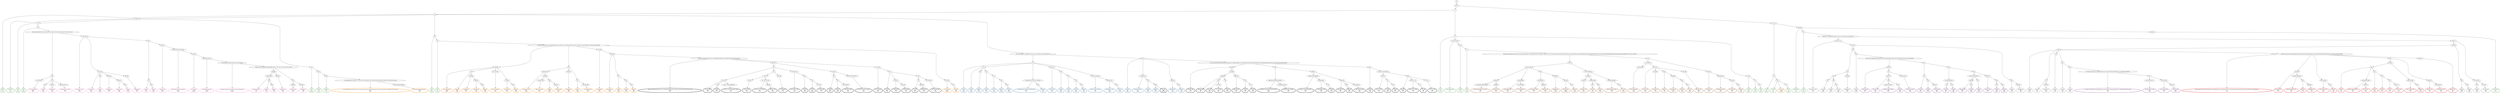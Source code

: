 digraph T {
	{
		rank=same
		499 [penwidth=3,colorscheme=set19,color=3,label="5;9_P\nP\n1.7%"]
		497 [penwidth=3,colorscheme=set19,color=3,label="17;25;32_P\nP\n2.2%"]
		495 [penwidth=3,colorscheme=set19,color=3,label="37_P\nP\n3.3%"]
		493 [penwidth=3,colorscheme=set19,color=3,label="45_P\nP\n6.5%"]
		491 [penwidth=3,colorscheme=set19,color=3,label="44_P\nP\n0.82%"]
		489 [penwidth=3,colorscheme=set19,color=3,label="48;52_P\nP\n1.4%"]
		487 [penwidth=3,colorscheme=set19,color=3,label="56;60_P\nP\n5.1%"]
		485 [penwidth=3,colorscheme=set19,color=3,label="24_P\nP\n3.8%"]
		483 [penwidth=3,colorscheme=set19,color=3,label="29_P\nP\n7.1%"]
		481 [penwidth=3,colorscheme=set19,color=3,label="8_P\nP\n4.7%"]
		479 [penwidth=3,colorscheme=set19,color=3,label="10;12;16;23;28_P\nP\n2%"]
		477 [penwidth=3,colorscheme=set19,color=3,label="31;34_P\nP\n3.7%"]
		475 [penwidth=3,colorscheme=set19,color=3,label="43_P\nP\n5.3%"]
		473 [penwidth=3,colorscheme=set19,color=3,label="15;18_P\nP\n6.8%"]
		471 [penwidth=3,colorscheme=set19,color=3,label="22_P\nP\n3.7%"]
		469 [penwidth=3,colorscheme=set19,color=3,label="35_P\nP\n10%"]
		466 [penwidth=3,colorscheme=set19,color=3,label="14_P\nP\n8.3%"]
		464 [penwidth=3,colorscheme=set19,color=3,label="21;27_P\nP\n5%"]
		462 [penwidth=3,colorscheme=set19,color=3,label="47_P\nP\n5.6%"]
		460 [penwidth=3,colorscheme=set19,color=3,label="20;26;30_P\nP\n1.7%"]
		458 [penwidth=3,colorscheme=set19,color=3,label="33_P\nP\n5.7%"]
		456 [penwidth=3,colorscheme=set19,color=3,label="39;42;46_P\nP\n5.2%"]
		453 [penwidth=3,colorscheme=set19,color=2,label="174_M1\nM1\n3.5%"]
		451 [penwidth=3,colorscheme=set19,color=2,label="179_M1\nM1\n4.3%"]
		449 [penwidth=3,colorscheme=set19,color=2,label="189_M1\nM1\n5.1%"]
		447 [penwidth=3,colorscheme=set19,color=2,label="233_M1\nM1\n7.5%"]
		445 [penwidth=3,colorscheme=set19,color=2,label="272_M1\nM1\n1.6%"]
		443 [penwidth=3,colorscheme=set19,color=2,label="281_M1\nM1\n0.47%"]
		441 [penwidth=3,colorscheme=set19,color=2,label="293_M1\nM1\n14%"]
		439 [penwidth=3,colorscheme=set19,color=2,label="184;188;196;210;232;247;280;292_M1\nM1\n2.2%"]
		437 [penwidth=3,colorscheme=set19,color=2,label="304_M1\nM1\n6%"]
		435 [penwidth=3,colorscheme=set19,color=2,label="204;221_M1\nM1\n2.5%"]
		433 [penwidth=3,colorscheme=set19,color=2,label="246_M1\nM1\n4.8%"]
		431 [penwidth=3,colorscheme=set19,color=2,label="271_M1\nM1\n3.3%"]
		429 [penwidth=3,colorscheme=set19,color=2,label="291_M1\nM1\n4.5%"]
		427 [penwidth=3,colorscheme=set19,color=2,label="319_M1\nM1\n7.5%"]
		425 [penwidth=3,colorscheme=set19,color=2,label="220;231;245;270_M1\nM1\n2.3%"]
		423 [penwidth=3,colorscheme=set19,color=2,label="290;303;311_M1\nM1\n0.96%"]
		421 [penwidth=3,colorscheme=set19,color=2,label="318_M1\nM1\n5.7%"]
		419 [penwidth=3,colorscheme=set19,color=2,label="178_M1\nM1\n3.9%"]
		417 [penwidth=3,colorscheme=set19,color=2,label="203;209;219_M1\nM1\n0.16%"]
		415 [penwidth=3,colorscheme=set19,color=2,label="278_M1\nM1\n1.4%"]
		413 [penwidth=3,colorscheme=set19,color=2,label="288_M1\nM1\n7.5%"]
		411 [penwidth=3,colorscheme=set19,color=2,label="208;218_M1\nM1\n5.5%"]
		409 [penwidth=3,colorscheme=set19,color=2,label="258_M1\nM1\n5.3%"]
		405 [penwidth=3,colorscheme=set19,color=8,label="212;236;262_M2\nM2\n6.8%"]
		402 [penwidth=3,colorscheme=set19,color=8,label="235_M2\nM2\n10%"]
		400 [penwidth=3,colorscheme=set19,color=8,label="249;261_M2\nM2\n7.8%"]
		398 [penwidth=3,colorscheme=set19,color=8,label="260;282;297;314_M2\nM2\n7.2%"]
		396 [penwidth=3,colorscheme=set19,color=8,label="197;205;211_M2\nM2\n6.5%"]
		394 [penwidth=3,colorscheme=set19,color=8,label="222;234_M2\nM2\n3.6%"]
		392 [penwidth=3,colorscheme=set19,color=8,label="248_M2\nM2\n6.3%"]
		390 [penwidth=3,colorscheme=set19,color=8,label="259;296_M2\nM2\n2%"]
		388 [penwidth=3,colorscheme=set19,color=8,label="306;313_M2\nM2\n2.8%"]
		386 [penwidth=3,colorscheme=set19,color=8,label="324_M2\nM2\n5.5%"]
		384 [penwidth=3,colorscheme=set19,color=8,label="295;305_M2\nM2\n5.7%"]
		381 [penwidth=3,colorscheme=set19,color=8,label="312_M2\nM2\n1.2%"]
		379 [penwidth=3,colorscheme=set19,color=8,label="320_M2\nM2\n5.2%"]
		377 [penwidth=3,colorscheme=set19,color=8,label="342;353_M2\nM2\n0.71%"]
		375 [penwidth=3,colorscheme=set19,color=8,label="362;379;397;410;414;418_M2\nM2\n0.52%"]
		373 [penwidth=3,colorscheme=set19,color=8,label="431;435_M2\nM2\n0.079%"]
		371 [penwidth=3,colorscheme=set19,color=8,label="455;466;472;481_M2\nM2\n0.037%"]
		369 [penwidth=3,colorscheme=set19,color=8,label="487;491;509;526;534;553;563;575;581;586;590_M2\nM2\n0.034%"]
		365 [penwidth=3,colorscheme=set19,color=8,label="816;827;833_M2\nM2\n2.7%"]
		363 [penwidth=3,colorscheme=set19,color=8,label="843_M2\nM2\n1.1%"]
		361 [penwidth=3,colorscheme=set19,color=8,label="848_M2\nM2\n7.5%"]
		359 [penwidth=3,colorscheme=set19,color=8,label="826;842_M2\nM2\n5.4%"]
		356 [penwidth=3,colorscheme=set19,color=8,label="825;832_M2\nM2\n6.1%"]
		354 [penwidth=3,colorscheme=set19,color=8,label="841;863_M2\nM2\n5.2%"]
		351 [penwidth=3,colorscheme=set19,color=9,label="162;167;172_M3\nM3\n3.3%"]
		345 [penwidth=3,colorscheme=set19,color=9,label="241_M3\nM3\n6.4%"]
		343 [penwidth=3,colorscheme=set19,color=9,label="256_M3\nM3\n1.5%"]
		341 [penwidth=3,colorscheme=set19,color=9,label="267_M3\nM3\n8.8%"]
		339 [penwidth=3,colorscheme=set19,color=9,label="266;299_M3\nM3\n5.1%"]
		337 [penwidth=3,colorscheme=set19,color=9,label="255_M3\nM3\n5.6%"]
		335 [penwidth=3,colorscheme=set19,color=9,label="254_M3\nM3\n3.1%"]
		333 [penwidth=3,colorscheme=set19,color=9,label="264;284_M3\nM3\n7.8%"]
		329 [penwidth=3,colorscheme=set19,color=9,label="199_M3\nM3\n7.4%"]
		327 [penwidth=3,colorscheme=set19,color=9,label="214_M3\nM3\n3%"]
		325 [penwidth=3,colorscheme=set19,color=9,label="240;253_M3\nM3\n5.5%"]
		323 [penwidth=3,colorscheme=set19,color=9,label="225_M3\nM3\n7.1%"]
		321 [penwidth=3,colorscheme=set19,color=9,label="251_M3\nM3\n4%"]
		319 [penwidth=3,colorscheme=set19,color=9,label="263_M3\nM3\n7.6%"]
		317 [penwidth=3,colorscheme=set19,color=9,label="206_M3\nM3\n2.8%"]
		315 [penwidth=3,colorscheme=set19,color=9,label="238_M3\nM3\n5.6%"]
		312 [penwidth=3,colorscheme=set19,color=9,label="224_M3\nM3\n7.9%"]
		310 [penwidth=3,colorscheme=set19,color=9,label="237;250_M3\nM3\n7.6%"]
		304 [penwidth=3,colorscheme=set19,color=7,label="847;855;862;869;875;878_M4\nM4\n5.1%"]
		302 [penwidth=3,colorscheme=set19,color=7,label="854;861_M4\nM4\n6.1%"]
		300 [penwidth=3,colorscheme=set19,color=7,label="819;840;860_M4\nM4\n1.4%"]
		298 [penwidth=3,colorscheme=set19,color=7,label="877;879;880_M4\nM4\n5.3%"]
		295 [penwidth=3,colorscheme=set19,color=7,label="831;839;853_M4\nM4\n1.3%"]
		293 [penwidth=3,colorscheme=set19,color=7,label="868;874_M4\nM4\n5.9%"]
		291 [penwidth=3,colorscheme=set19,color=7,label="838;846_M4\nM4\n0.35%"]
		289 [penwidth=3,colorscheme=set19,color=7,label="852;859_M4\nM4\n0.088%"]
		287 [penwidth=3,colorscheme=set19,color=7,label="867_M4\nM4\n6.2%"]
		283 [penwidth=3,colorscheme=set19,color=7,label="830;837_M4\nM4\n5.6%"]
		280 [penwidth=3,colorscheme=set19,color=7,label="873_M4\nM4\n7.1%"]
		278 [penwidth=3,colorscheme=set19,color=7,label="876_M4\nM4\n5.5%"]
		276 [penwidth=3,colorscheme=set19,color=7,label="829;835;850;858_M4\nM4\n2.2%"]
		274 [penwidth=3,colorscheme=set19,color=7,label="872_M4\nM4\n5.4%"]
		270 [penwidth=3,colorscheme=set19,color=7,label="797;812;828_M4\nM4\n5.8%"]
		268 [penwidth=3,colorscheme=set19,color=7,label="811;817_M4\nM4\n2.4%"]
		266 [penwidth=3,colorscheme=set19,color=7,label="822;845_M4\nM4\n7.1%"]
		264 [penwidth=3,colorscheme=set19,color=7,label="834_M4\nM4\n2%"]
		262 [penwidth=3,colorscheme=set19,color=7,label="844;849_M4\nM4\n0.12%"]
		260 [penwidth=3,colorscheme=set19,color=7,label="865_M4\nM4\n1.6%"]
		258 [penwidth=3,colorscheme=set19,color=7,label="871_M4\nM4\n6.4%"]
		256 [penwidth=3,colorscheme=set19,color=7,label="857;864_M4\nM4\n5.8%"]
		254 [penwidth=3,colorscheme=set19,color=7,label="780;791_M4\nM4\n1.1%"]
		252 [penwidth=3,colorscheme=set19,color=7,label="796;803;810_M4\nM4\n2.4%"]
		250 [penwidth=3,colorscheme=set19,color=7,label="821;856_M4\nM4\n1.4%"]
		248 [penwidth=3,colorscheme=set19,color=7,label="870_M4\nM4\n6.4%"]
		246 [penwidth=3,colorscheme=set19,color=5,label="72;75;80;85;96;101;104;108;117;122;126;131;136;148;152;155;159;164;168;176;194;201;228;242;276;286;316;329;332_M5\nM5\n3.8%"]
		244 [penwidth=3,colorscheme=set19,color=5,label="352;359;369;386;396_M5\nM5\n5.5%"]
		241 [penwidth=3,colorscheme=set19,color=5,label="321;328;340_M5\nM5\n0.82%"]
		239 [penwidth=3,colorscheme=set19,color=5,label="345_M5\nM5\n2.4%"]
		237 [penwidth=3,colorscheme=set19,color=5,label="358;368_M5\nM5\n3%"]
		235 [penwidth=3,colorscheme=set19,color=5,label="395;401_M5\nM5\n2.6%"]
		233 [penwidth=3,colorscheme=set19,color=5,label="408_M5\nM5\n6.9%"]
		231 [penwidth=3,colorscheme=set19,color=5,label="367;377;394_M5\nM5\n5.1%"]
		229 [penwidth=3,colorscheme=set19,color=5,label="376;385_M5\nM5\n5.1%"]
		227 [penwidth=3,colorscheme=set19,color=5,label="400_M5\nM5\n6.5%"]
		224 [penwidth=3,colorscheme=set19,color=5,label="339;344;351_M5\nM5\n0.91%"]
		221 [penwidth=3,colorscheme=set19,color=5,label="393;407;416_M5\nM5\n7.3%"]
		219 [penwidth=3,colorscheme=set19,color=5,label="399_M5\nM5\n4.3%"]
		217 [penwidth=3,colorscheme=set19,color=5,label="406;413_M5\nM5\n5.5%"]
		215 [penwidth=3,colorscheme=set19,color=5,label="350;365_M5\nM5\n5.9%"]
		213 [penwidth=3,colorscheme=set19,color=5,label="357_M5\nM5\n3.6%"]
		211 [penwidth=3,colorscheme=set19,color=5,label="375;392;398_M5\nM5\n5.1%"]
		209 [penwidth=3,colorscheme=set19,color=5,label="331;338_M5\nM5\n3.1%"]
		207 [penwidth=3,colorscheme=set19,color=5,label="356;364_M5\nM5\n2.8%"]
		205 [penwidth=3,colorscheme=set19,color=5,label="374_M5\nM5\n2.4%"]
		203 [penwidth=3,colorscheme=set19,color=5,label="383_M5\nM5\n0.75%"]
		201 [penwidth=3,colorscheme=set19,color=5,label="391_M5\nM5\n6.6%"]
		199 [penwidth=3,colorscheme=set19,color=5,label="337;355_M5\nM5\n0.48%"]
		197 [penwidth=3,colorscheme=set19,color=5,label="373_M5\nM5\n9.3%"]
		196 [penwidth=3,colorscheme=set19,color=5,label="21;27_M5\nM5\n0.055%"]
		193 [penwidth=3,colorscheme=set19,color=4,label="503;512_M6\nM6\n4.7%"]
		190 [penwidth=3,colorscheme=set19,color=4,label="523;531_M6\nM6\n1.4%"]
		187 [penwidth=3,colorscheme=set19,color=4,label="550;561;568;574_M6\nM6\n8.3%"]
		185 [penwidth=3,colorscheme=set19,color=4,label="567_M6\nM6\n5.5%"]
		183 [penwidth=3,colorscheme=set19,color=4,label="530;537;543_M6\nM6\n6.2%"]
		180 [penwidth=3,colorscheme=set19,color=4,label="511_M6\nM6\n4.3%"]
		178 [penwidth=3,colorscheme=set19,color=4,label="529_M6\nM6\n4.9%"]
		176 [penwidth=3,colorscheme=set19,color=4,label="560;573_M6\nM6\n6.8%"]
		172 [penwidth=3,colorscheme=set19,color=4,label="572_M6\nM6\n6%"]
		170 [penwidth=3,colorscheme=set19,color=4,label="578_M6\nM6\n6.8%"]
		166 [penwidth=3,colorscheme=set19,color=4,label="584;588_M6\nM6\n2.2%"]
		164 [penwidth=3,colorscheme=set19,color=4,label="591_M6\nM6\n6.8%"]
		162 [penwidth=3,colorscheme=set19,color=4,label="587_M6\nM6\n6.2%"]
		160 [penwidth=3,colorscheme=set19,color=4,label="548;557_M6\nM6\n2.2%"]
		157 [penwidth=3,colorscheme=set19,color=4,label="576_M6\nM6\n5.8%"]
		155 [penwidth=3,colorscheme=set19,color=4,label="583_M6\nM6\n5.8%"]
		153 [penwidth=3,colorscheme=set19,color=4,label="273;283;315;330;335;347;380;389;404;411;415;419;427;436;444;450;462;477;482;488;492;498;502_M6\nM6\n4%"]
		150 [penwidth=3,colorscheme=set19,color=4,label="515;541;556;571_M6\nM6\n5.3%"]
		148 [penwidth=3,colorscheme=set19,color=4,label="521;535;540_M6\nM6\n1%"]
		146 [penwidth=3,colorscheme=set19,color=4,label="555;570_M6\nM6\n5.8%"]
		144 [penwidth=3,colorscheme=set19,color=1,label="239;252;307;325;336;343;348;363;423;428;440;446;451;456;460;463;470;473;485;493;500;504;508;518;545;551;562;569;579;592;594;598_M7\nM7\n1.1%"]
		142 [penwidth=3,colorscheme=set19,color=1,label="601;608_M7\nM7\n3.7%"]
		140 [penwidth=3,colorscheme=set19,color=1,label="632;637;646;655_M7\nM7\n4.4%"]
		138 [penwidth=3,colorscheme=set19,color=1,label="664_M7\nM7\n3.7%"]
		136 [penwidth=3,colorscheme=set19,color=1,label="686;694_M7\nM7\n5.7%"]
		134 [penwidth=3,colorscheme=set19,color=1,label="607;616;624_M7\nM7\n5.6%"]
		132 [penwidth=3,colorscheme=set19,color=1,label="676_M7\nM7\n14%"]
		128 [penwidth=3,colorscheme=set19,color=1,label="636_M7\nM7\n5%"]
		126 [penwidth=3,colorscheme=set19,color=1,label="645;654;663;685_M7\nM7\n2.3%"]
		124 [penwidth=3,colorscheme=set19,color=1,label="693;701_M7\nM7\n6.2%"]
		122 [penwidth=3,colorscheme=set19,color=1,label="653_M7\nM7\n8.5%"]
		120 [penwidth=3,colorscheme=set19,color=1,label="662_M7\nM7\n4.7%"]
		118 [penwidth=3,colorscheme=set19,color=1,label="675_M7\nM7\n4.7%"]
		116 [penwidth=3,colorscheme=set19,color=1,label="700;712_M7\nM7\n5.2%"]
		114 [penwidth=3,colorscheme=set19,color=1,label="661;674;684_M7\nM7\n1.9%"]
		112 [penwidth=3,colorscheme=set19,color=1,label="692_M7\nM7\n5.3%"]
		110 [penwidth=3,colorscheme=set19,color=1,label="630;652_M7\nM7\n3.1%"]
		108 [penwidth=3,colorscheme=set19,color=1,label="673;683;691_M7\nM7\n5.9%"]
		106 [penwidth=3,colorscheme=set19,color=1,label="660;672_M7\nM7\n9%"]
		103 [penwidth=3,colorscheme=set19,color=10,label="595;604_M8\nM8\n3.7%"]
		100 [penwidth=3,colorscheme=set19,color=10,label="680;689_M8\nM8\n1.3%"]
		98 [penwidth=3,colorscheme=set19,color=10,label="697_M8\nM8\n6.4%"]
		96 [penwidth=3,colorscheme=set19,color=10,label="717;723_M8\nM8\n5.5%"]
		94 [penwidth=3,colorscheme=set19,color=10,label="706_M8\nM8\n6.3%"]
		92 [penwidth=3,colorscheme=set19,color=10,label="688;705_M8\nM8\n6.5%"]
		90 [penwidth=3,colorscheme=set19,color=10,label="716_M8\nM8\n1.5%"]
		88 [penwidth=3,colorscheme=set19,color=10,label="722_M8\nM8\n7.2%"]
		85 [penwidth=3,colorscheme=set19,color=10,label="603;614;619;628;641;650;667_M8\nM8\n0.85%"]
		83 [penwidth=3,colorscheme=set19,color=10,label="679;696;704;709_M8\nM8\n5.6%"]
		80 [penwidth=3,colorscheme=set19,color=10,label="618;627;634;640;649_M8\nM8\n4.7%"]
		78 [penwidth=3,colorscheme=set19,color=10,label="658;666;687_M8\nM8\n4.5%"]
		76 [penwidth=3,colorscheme=set19,color=10,label="703_M8\nM8\n5.2%"]
		74 [penwidth=3,colorscheme=set19,color=10,label="626;639_M8\nM8\n1.6%"]
		72 [penwidth=3,colorscheme=set19,color=10,label="648_M8\nM8\n5.1%"]
		70 [penwidth=3,colorscheme=set19,color=10,label="657;665;678_M8\nM8\n6.8%"]
		68 [penwidth=3,colorscheme=set19,color=10,label="602_M8\nM8\n2.5%"]
		65 [penwidth=3,colorscheme=set19,color=10,label="647;677_M8\nM8\n1.2%"]
		63 [penwidth=3,colorscheme=set19,color=10,label="715_M8\nM8\n1.4%"]
		61 [penwidth=3,colorscheme=set19,color=10,label="728_M8\nM8\n6.1%"]
		59 [penwidth=3,colorscheme=set19,color=10,label="656_M8\nM8\n3.2%"]
		57 [penwidth=3,colorscheme=set19,color=10,label="695;702;714_M8\nM8\n1.7%"]
		55 [penwidth=3,colorscheme=set19,color=10,label="727_M8\nM8\n5%"]
		53 [penwidth=3,colorscheme=set19,color=10,label="713;721_M8\nM8\n5.9%"]
		52 [penwidth=3,colorscheme=set19,color=10,label="288_M8\nM8\n0.0083%"]
		50 [penwidth=3,colorscheme=set19,color=10,label="382;412;420;438;448;457;467;471;479;486;495;506;520;527;539;547;554;582;597;622;644;671_M9\nM9\n4.5%"]
		46 [penwidth=3,colorscheme=set19,color=10,label="719;746_M9\nM9\n2.3%"]
		44 [penwidth=3,colorscheme=set19,color=10,label="753_M9\nM9\n7.2%"]
		42 [penwidth=3,colorscheme=set19,color=10,label="769;777;790;795;808;814_M9\nM9\n6%"]
		38 [penwidth=3,colorscheme=set19,color=10,label="745;752_M9\nM9\n7.6%"]
		36 [penwidth=3,colorscheme=set19,color=10,label="751;762;776;794_M9\nM9\n2.5%"]
		34 [penwidth=3,colorscheme=set19,color=10,label="801;807_M9\nM9\n5.4%"]
		32 [penwidth=3,colorscheme=set19,color=10,label="739;768_M9\nM9\n5.1%"]
		30 [penwidth=3,colorscheme=set19,color=10,label="734;738;741_M9\nM9\n4.5%"]
		28 [penwidth=3,colorscheme=set19,color=10,label="761_M9\nM9\n3.8%"]
		26 [penwidth=3,colorscheme=set19,color=10,label="767_M9\nM9\n0.64%"]
		24 [penwidth=3,colorscheme=set19,color=10,label="775;784_M9\nM9\n5%"]
		21 [penwidth=3,colorscheme=set19,color=10,label="730_M9\nM9\n0.61%"]
		19 [penwidth=3,colorscheme=set19,color=10,label="733_M9\nM9\n3.8%"]
		17 [penwidth=3,colorscheme=set19,color=10,label="744;760;766_M9\nM9\n7.8%"]
		15 [penwidth=3,colorscheme=set19,color=10,label="750;765;783;789;793_M9\nM9\n5.8%"]
		13 [penwidth=3,colorscheme=set19,color=10,label="724;729_M9\nM9\n0.4%"]
		11 [penwidth=3,colorscheme=set19,color=10,label="740_M9\nM9\n1.9%"]
		9 [penwidth=3,colorscheme=set19,color=10,label="749;759_M9\nM9\n3.4%"]
		7 [penwidth=3,colorscheme=set19,color=10,label="764;782_M9\nM9\n5.1%"]
		4 [penwidth=3,colorscheme=set19,color=10,label="774_M9\nM9\n5.8%"]
		2 [penwidth=3,colorscheme=set19,color=10,label="800;806_M9\nM9\n5.2%"]
		0 [penwidth=3,colorscheme=set19,color=10,label="781;788;799_M9\nM9\n5.6%"]
	}
	503 [label="GL"]
	502 [label="0;1;2;3"]
	501 [label="4"]
	500 [label="5;9"]
	498 [label="17;25;32"]
	496 [label="37"]
	494 [label="45"]
	492 [label="44"]
	490 [label="48;52"]
	488 [label="56;60"]
	486 [label="24"]
	484 [label="29"]
	482 [label="8"]
	480 [label="10;12;16;23;28"]
	478 [label="31;34"]
	476 [label="43"]
	474 [label="15;18"]
	472 [label="22"]
	470 [label="35"]
	468 [label="6;7;11;13"]
	467 [label="14"]
	465 [label="21;27"]
	463 [label="47"]
	461 [label="20;26;30"]
	459 [label="33"]
	457 [label="39;42;46"]
	455 [label="19;41;51;55;59;65;77;84;88;91;94;114;127;132;143;145;149;153;156;160;165"]
	454 [label="174"]
	452 [label="179"]
	450 [label="189"]
	448 [label="233"]
	446 [label="272"]
	444 [label="281"]
	442 [label="293"]
	440 [label="184;188;196;210;232;247;280;292"]
	438 [label="304"]
	436 [label="204;221"]
	434 [label="246"]
	432 [label="271"]
	430 [label="291"]
	428 [label="319"]
	426 [label="220;231;245;270"]
	424 [label="290;303;311"]
	422 [label="318"]
	420 [label="178"]
	418 [label="203;209;219"]
	416 [label="278"]
	414 [label="288"]
	412 [label="208;218"]
	410 [label="258"]
	408 [label="49;57;61;66;81;86;97;102;105;110;115;118;119;123;125;128;137;140;157;161;170;175;180"]
	407 [label="190"]
	406 [label="212;236;262"]
	404 [label="223"]
	403 [label="235"]
	401 [label="249;261"]
	399 [label="260;282;297;314"]
	397 [label="197;205;211"]
	395 [label="222;234"]
	393 [label="248"]
	391 [label="259;296"]
	389 [label="306;313"]
	387 [label="324"]
	385 [label="295;305"]
	383 [label="294"]
	382 [label="312"]
	380 [label="320"]
	378 [label="342;353"]
	376 [label="362;379;397;410;414;418"]
	374 [label="431;435"]
	372 [label="455;466;472;481"]
	370 [label="487;491;509;526;534;553;563;575;581;586;590"]
	368 [label="606;611;621;643;659;670;682;690;699;708;711;737;743;747;754;770;778;779;785"]
	367 [label="802;809"]
	366 [label="816;827;833"]
	364 [label="843"]
	362 [label="848"]
	360 [label="826;842"]
	358 [label="815"]
	357 [label="825;832"]
	355 [label="841;863"]
	353 [label="38;50;67;70;76;78;82;87;92;98;111;116;124;134;138;141;146;150;154"]
	352 [label="162;167;172"]
	350 [label="181;200"]
	349 [label="207"]
	348 [label="215"]
	347 [label="226"]
	346 [label="241"]
	344 [label="256"]
	342 [label="267"]
	340 [label="266;299"]
	338 [label="255"]
	336 [label="254"]
	334 [label="264;284"]
	332 [label="166;171"]
	331 [label="185;192"]
	330 [label="199"]
	328 [label="214"]
	326 [label="240;253"]
	324 [label="225"]
	322 [label="251"]
	320 [label="263"]
	318 [label="206"]
	316 [label="238"]
	314 [label="191;198;213"]
	313 [label="224"]
	311 [label="237;250"]
	309 [label="53;63;68;73;89;93;99;103;106;112;120;129;133;158;163;173;182;193;216;227;257;268;277;287;301;310;317;322;333;341;346;360;370;378;387;402;421;425;430;433;442;453;458;465;468;475;483;489;496;499;513;519;525;533;538;585;596;600;605;610;620;629;635;642;669;681;720;726;732;736;748"]
	308 [label="755;757"]
	307 [label="763;773;798"]
	306 [label="805;820"]
	305 [label="847;855;862;869;875;878"]
	303 [label="854;861"]
	301 [label="819;840;860"]
	299 [label="877;879;880"]
	297 [label="824"]
	296 [label="831;839;853"]
	294 [label="868;874"]
	292 [label="838;846"]
	290 [label="852;859"]
	288 [label="867"]
	286 [label="772;787;804;813"]
	285 [label="818;823"]
	284 [label="830;837"]
	282 [label="836;851;866"]
	281 [label="873"]
	279 [label="876"]
	277 [label="829;835;850;858"]
	275 [label="872"]
	273 [label="756"]
	272 [label="771;786;792"]
	271 [label="797;812;828"]
	269 [label="811;817"]
	267 [label="822;845"]
	265 [label="834"]
	263 [label="844;849"]
	261 [label="865"]
	259 [label="871"]
	257 [label="857;864"]
	255 [label="780;791"]
	253 [label="796;803;810"]
	251 [label="821;856"]
	249 [label="870"]
	247 [label="72;75;80;85;96;101;104;108;117;122;126;131;136;148;152;155;159;164;168;176;194;201;228;242;276;286;316;329;332"]
	245 [label="352;359;369;386;396"]
	243 [label="36;40;54;58;62;64;69;71;74;79;83;90;95;100;107;109;113;121;130;135;139;142;144;147;151;169;177;183;186;202;217;229;243;275;300;309"]
	242 [label="321;328;340"]
	240 [label="345"]
	238 [label="358;368"]
	236 [label="395;401"]
	234 [label="408"]
	232 [label="367;377;394"]
	230 [label="376;385"]
	228 [label="400"]
	226 [label="327"]
	225 [label="339;344;351"]
	223 [label="366;384"]
	222 [label="393;407;416"]
	220 [label="399"]
	218 [label="406;413"]
	216 [label="350;365"]
	214 [label="357"]
	212 [label="375;392;398"]
	210 [label="331;338"]
	208 [label="356;364"]
	206 [label="374"]
	204 [label="383"]
	202 [label="391"]
	200 [label="337;355"]
	198 [label="373"]
	195 [label="265;274;285;298;308;326;349;354;372;381;390;405;424;429;432;437;441;445;447;452;464;474;478;494;501"]
	194 [label="503;512"]
	192 [label="517"]
	191 [label="523;531"]
	189 [label="544"]
	188 [label="550;561;568;574"]
	186 [label="567"]
	184 [label="530;537;543"]
	182 [label="507"]
	181 [label="511"]
	179 [label="529"]
	177 [label="560;573"]
	175 [label="516"]
	174 [label="522;549;559;566"]
	173 [label="572"]
	171 [label="578"]
	169 [label="528"]
	168 [label="536;542;558;565;577"]
	167 [label="584;588"]
	165 [label="591"]
	163 [label="587"]
	161 [label="548;557"]
	159 [label="564"]
	158 [label="576"]
	156 [label="583"]
	154 [label="273;283;315;330;335;347;380;389;404;411;415;419;427;436;444;450;462;477;482;488;492;498;502"]
	152 [label="510"]
	151 [label="515;541;556;571"]
	149 [label="521;535;540"]
	147 [label="555;570"]
	145 [label="239;252;307;325;336;343;348;363;423;428;440;446;451;456;460;463;470;473;485;493;500;504;508;518;545;551;562;569;579;592;594;598"]
	143 [label="601;608"]
	141 [label="632;637;646;655"]
	139 [label="664"]
	137 [label="686;694"]
	135 [label="607;616;624"]
	133 [label="676"]
	131 [label="615"]
	130 [label="623;631"]
	129 [label="636"]
	127 [label="645;654;663;685"]
	125 [label="693;701"]
	123 [label="653"]
	121 [label="662"]
	119 [label="675"]
	117 [label="700;712"]
	115 [label="661;674;684"]
	113 [label="692"]
	111 [label="630;652"]
	109 [label="673;683;691"]
	107 [label="660;672"]
	105 [label="187;195;230;244;269;279;289;302;323;334;361;371;388;403;409;417;422;426;434;439;443;449;454;459;461;469;476;480;484;490;497;505;514;524;532;546;552;580;589;593"]
	104 [label="595;604"]
	102 [label="651;668"]
	101 [label="680;689"]
	99 [label="697"]
	97 [label="717;723"]
	95 [label="706"]
	93 [label="688;705"]
	91 [label="716"]
	89 [label="722"]
	87 [label="599"]
	86 [label="603;614;619;628;641;650;667"]
	84 [label="679;696;704;709"]
	82 [label="609;613"]
	81 [label="618;627;634;640;649"]
	79 [label="658;666;687"]
	77 [label="703"]
	75 [label="626;639"]
	73 [label="648"]
	71 [label="657;665;678"]
	69 [label="602"]
	67 [label="612;617;625;633;638"]
	66 [label="647;677"]
	64 [label="715"]
	62 [label="728"]
	60 [label="656"]
	58 [label="695;702;714"]
	56 [label="727"]
	54 [label="713;721"]
	51 [label="382;412;420;438;448;457;467;471;479;486;495;506;520;527;539;547;554;582;597;622;644;671"]
	49 [label="698;707"]
	48 [label="710"]
	47 [label="719;746"]
	45 [label="753"]
	43 [label="769;777;790;795;808;814"]
	41 [label="731"]
	40 [label="735;742"]
	39 [label="745;752"]
	37 [label="751;762;776;794"]
	35 [label="801;807"]
	33 [label="739;768"]
	31 [label="734;738;741"]
	29 [label="761"]
	27 [label="767"]
	25 [label="775;784"]
	23 [label="718;725"]
	22 [label="730"]
	20 [label="733"]
	18 [label="744;760;766"]
	16 [label="750;765;783;789;793"]
	14 [label="724;729"]
	12 [label="740"]
	10 [label="749;759"]
	8 [label="764;782"]
	6 [label="758"]
	5 [label="774"]
	3 [label="800;806"]
	1 [label="781;788;799"]
	503 -> 502
	502 -> 501
	502 -> 468
	501 -> 500
	501 -> 482
	500 -> 499
	500 -> 498
	500 -> 486
	500 -> 455
	498 -> 497
	498 -> 496
	498 -> 492
	496 -> 495
	496 -> 494
	494 -> 493
	494 -> 408
	492 -> 491
	492 -> 490
	490 -> 489
	490 -> 488
	488 -> 487
	488 -> 247
	486 -> 485
	486 -> 484
	484 -> 483
	484 -> 243
	482 -> 481
	482 -> 480
	482 -> 474
	480 -> 479
	480 -> 478
	478 -> 477
	478 -> 476
	476 -> 475
	476 -> 309
	474 -> 473
	474 -> 472
	472 -> 471
	472 -> 470
	470 -> 469
	468 -> 467
	468 -> 461
	467 -> 466
	467 -> 465
	465 -> 464
	465 -> 463
	465 -> 196
	463 -> 462
	461 -> 460
	461 -> 459
	461 -> 457
	459 -> 458
	459 -> 353
	457 -> 456
	455 -> 454
	455 -> 420
	454 -> 453
	454 -> 452
	454 -> 440
	454 -> 436
	454 -> 426
	452 -> 451
	452 -> 450
	452 -> 448
	450 -> 449
	448 -> 447
	448 -> 446
	446 -> 445
	446 -> 444
	444 -> 443
	444 -> 442
	442 -> 441
	440 -> 439
	440 -> 438
	438 -> 437
	436 -> 435
	436 -> 434
	434 -> 433
	434 -> 432
	432 -> 431
	432 -> 430
	430 -> 429
	430 -> 428
	428 -> 427
	426 -> 425
	426 -> 424
	424 -> 423
	424 -> 422
	422 -> 421
	420 -> 419
	420 -> 418
	420 -> 412
	420 -> 105
	418 -> 417
	418 -> 416
	416 -> 415
	416 -> 414
	414 -> 413
	414 -> 52
	412 -> 411
	412 -> 410
	410 -> 409
	408 -> 407
	408 -> 397
	407 -> 406
	407 -> 404
	406 -> 405
	404 -> 403
	404 -> 401
	404 -> 399
	403 -> 402
	401 -> 400
	399 -> 398
	397 -> 396
	397 -> 395
	397 -> 383
	395 -> 394
	395 -> 393
	395 -> 391
	395 -> 385
	393 -> 392
	391 -> 390
	391 -> 389
	389 -> 388
	389 -> 387
	387 -> 386
	385 -> 384
	383 -> 382
	383 -> 378
	382 -> 381
	382 -> 380
	380 -> 379
	378 -> 377
	378 -> 376
	376 -> 375
	376 -> 374
	374 -> 373
	374 -> 372
	372 -> 371
	372 -> 370
	370 -> 369
	370 -> 368
	368 -> 367
	368 -> 358
	367 -> 366
	367 -> 360
	366 -> 365
	366 -> 364
	364 -> 363
	364 -> 362
	362 -> 361
	360 -> 359
	358 -> 357
	358 -> 355
	357 -> 356
	355 -> 354
	353 -> 352
	353 -> 332
	352 -> 351
	352 -> 350
	350 -> 349
	350 -> 336
	349 -> 348
	349 -> 338
	348 -> 347
	348 -> 340
	347 -> 346
	347 -> 344
	346 -> 345
	344 -> 343
	344 -> 342
	342 -> 341
	340 -> 339
	338 -> 337
	338 -> 195
	336 -> 335
	336 -> 334
	334 -> 333
	332 -> 331
	332 -> 314
	331 -> 330
	331 -> 318
	330 -> 329
	330 -> 328
	330 -> 324
	330 -> 322
	330 -> 145
	328 -> 327
	328 -> 326
	326 -> 325
	324 -> 323
	322 -> 321
	322 -> 320
	320 -> 319
	320 -> 154
	318 -> 317
	318 -> 316
	316 -> 315
	314 -> 313
	314 -> 311
	313 -> 312
	311 -> 310
	309 -> 308
	309 -> 273
	308 -> 307
	308 -> 286
	307 -> 306
	307 -> 301
	307 -> 297
	306 -> 305
	306 -> 303
	305 -> 304
	303 -> 302
	301 -> 300
	301 -> 299
	299 -> 298
	297 -> 296
	297 -> 292
	296 -> 295
	296 -> 294
	294 -> 293
	292 -> 291
	292 -> 290
	290 -> 289
	290 -> 288
	288 -> 287
	286 -> 285
	286 -> 277
	285 -> 284
	285 -> 282
	284 -> 283
	282 -> 281
	282 -> 279
	281 -> 280
	279 -> 278
	277 -> 276
	277 -> 275
	275 -> 274
	273 -> 272
	273 -> 255
	272 -> 271
	272 -> 269
	271 -> 270
	269 -> 268
	269 -> 267
	269 -> 265
	269 -> 257
	267 -> 266
	265 -> 264
	265 -> 263
	263 -> 262
	263 -> 261
	261 -> 260
	261 -> 259
	259 -> 258
	257 -> 256
	255 -> 254
	255 -> 253
	253 -> 252
	253 -> 251
	251 -> 250
	251 -> 249
	249 -> 248
	247 -> 246
	247 -> 245
	245 -> 244
	243 -> 242
	243 -> 226
	243 -> 210
	243 -> 200
	242 -> 241
	242 -> 240
	242 -> 232
	242 -> 230
	240 -> 239
	240 -> 238
	238 -> 237
	238 -> 236
	236 -> 235
	236 -> 234
	234 -> 233
	232 -> 231
	230 -> 229
	230 -> 228
	228 -> 227
	226 -> 225
	226 -> 216
	226 -> 214
	225 -> 224
	225 -> 223
	223 -> 222
	223 -> 220
	222 -> 221
	220 -> 219
	220 -> 218
	218 -> 217
	216 -> 215
	214 -> 213
	214 -> 212
	212 -> 211
	210 -> 209
	210 -> 208
	208 -> 207
	208 -> 206
	208 -> 51
	206 -> 205
	206 -> 204
	204 -> 203
	204 -> 202
	202 -> 201
	200 -> 199
	200 -> 198
	198 -> 197
	195 -> 194
	195 -> 182
	194 -> 193
	194 -> 192
	192 -> 191
	192 -> 184
	191 -> 190
	191 -> 189
	189 -> 188
	189 -> 186
	188 -> 187
	186 -> 185
	184 -> 183
	182 -> 181
	182 -> 175
	181 -> 180
	181 -> 179
	179 -> 178
	179 -> 177
	177 -> 176
	175 -> 174
	175 -> 169
	174 -> 173
	174 -> 171
	173 -> 172
	171 -> 170
	169 -> 168
	169 -> 161
	168 -> 167
	168 -> 163
	167 -> 166
	167 -> 165
	165 -> 164
	163 -> 162
	161 -> 160
	161 -> 159
	159 -> 158
	159 -> 156
	158 -> 157
	156 -> 155
	154 -> 153
	154 -> 152
	152 -> 151
	152 -> 149
	151 -> 150
	149 -> 148
	149 -> 147
	147 -> 146
	145 -> 144
	145 -> 143
	145 -> 135
	145 -> 131
	145 -> 107
	143 -> 142
	143 -> 141
	141 -> 140
	141 -> 139
	139 -> 138
	139 -> 137
	137 -> 136
	135 -> 134
	135 -> 133
	133 -> 132
	131 -> 130
	131 -> 111
	130 -> 129
	130 -> 115
	129 -> 128
	129 -> 127
	129 -> 123
	127 -> 126
	127 -> 125
	125 -> 124
	123 -> 122
	123 -> 121
	121 -> 120
	121 -> 119
	119 -> 118
	119 -> 117
	117 -> 116
	115 -> 114
	115 -> 113
	113 -> 112
	111 -> 110
	111 -> 109
	109 -> 108
	107 -> 106
	105 -> 104
	105 -> 87
	105 -> 69
	104 -> 103
	104 -> 102
	102 -> 101
	102 -> 93
	101 -> 100
	101 -> 99
	101 -> 95
	99 -> 98
	99 -> 97
	97 -> 96
	95 -> 94
	93 -> 92
	93 -> 91
	91 -> 90
	91 -> 89
	89 -> 88
	87 -> 86
	87 -> 82
	86 -> 85
	86 -> 84
	84 -> 83
	82 -> 81
	82 -> 75
	81 -> 80
	81 -> 79
	79 -> 78
	79 -> 77
	77 -> 76
	75 -> 74
	75 -> 73
	75 -> 71
	73 -> 72
	71 -> 70
	69 -> 68
	69 -> 67
	67 -> 66
	67 -> 60
	66 -> 65
	66 -> 64
	64 -> 63
	64 -> 62
	62 -> 61
	60 -> 59
	60 -> 58
	60 -> 54
	58 -> 57
	58 -> 56
	56 -> 55
	54 -> 53
	51 -> 50
	51 -> 49
	51 -> 14
	49 -> 48
	49 -> 23
	48 -> 47
	48 -> 41
	48 -> 31
	47 -> 46
	47 -> 45
	47 -> 43
	45 -> 44
	43 -> 42
	41 -> 40
	41 -> 33
	40 -> 39
	40 -> 37
	39 -> 38
	37 -> 36
	37 -> 35
	35 -> 34
	33 -> 32
	31 -> 30
	31 -> 29
	29 -> 28
	29 -> 27
	27 -> 26
	27 -> 25
	25 -> 24
	23 -> 22
	23 -> 16
	22 -> 21
	22 -> 20
	20 -> 19
	20 -> 18
	18 -> 17
	16 -> 15
	14 -> 13
	14 -> 12
	12 -> 11
	12 -> 10
	12 -> 6
	10 -> 9
	10 -> 8
	8 -> 7
	6 -> 5
	6 -> 1
	5 -> 4
	5 -> 3
	3 -> 2
	1 -> 0
}
